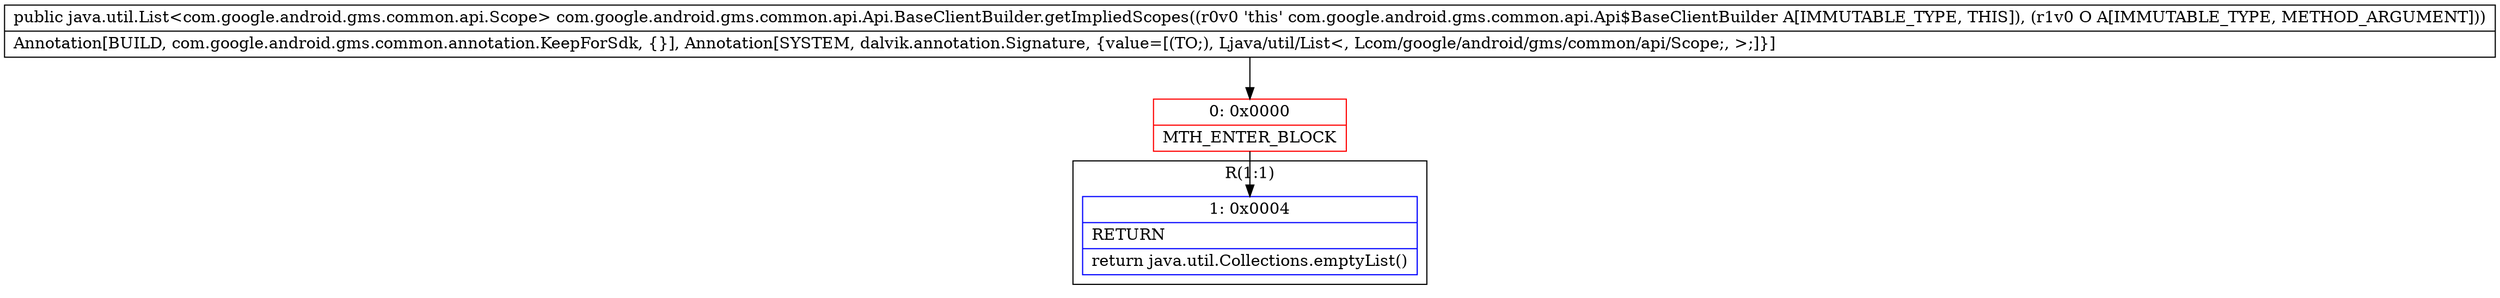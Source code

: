digraph "CFG forcom.google.android.gms.common.api.Api.BaseClientBuilder.getImpliedScopes(Ljava\/lang\/Object;)Ljava\/util\/List;" {
subgraph cluster_Region_342330468 {
label = "R(1:1)";
node [shape=record,color=blue];
Node_1 [shape=record,label="{1\:\ 0x0004|RETURN\l|return java.util.Collections.emptyList()\l}"];
}
Node_0 [shape=record,color=red,label="{0\:\ 0x0000|MTH_ENTER_BLOCK\l}"];
MethodNode[shape=record,label="{public java.util.List\<com.google.android.gms.common.api.Scope\> com.google.android.gms.common.api.Api.BaseClientBuilder.getImpliedScopes((r0v0 'this' com.google.android.gms.common.api.Api$BaseClientBuilder A[IMMUTABLE_TYPE, THIS]), (r1v0 O A[IMMUTABLE_TYPE, METHOD_ARGUMENT]))  | Annotation[BUILD, com.google.android.gms.common.annotation.KeepForSdk, \{\}], Annotation[SYSTEM, dalvik.annotation.Signature, \{value=[(TO;), Ljava\/util\/List\<, Lcom\/google\/android\/gms\/common\/api\/Scope;, \>;]\}]\l}"];
MethodNode -> Node_0;
Node_0 -> Node_1;
}

